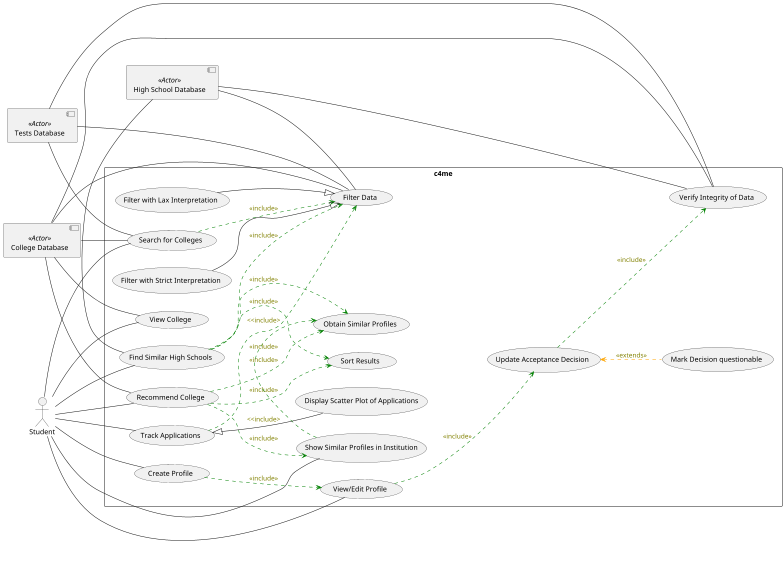 @startuml
scale 0.5
left to right direction

' Actors
actor Student
' actor Admin
' Not sure about these external actors, I think they're going to be internal
component "Tests Database" <<Actor>> as tdb
component "High School Database" <<Actor>> as hsdb
component "College Database" <<Actor>> as cdb


skinparam ArrowFontColor Olive

rectangle c4me {
    ' Use cases for Student
    (Create Profile) as UC1
    (View/Edit Profile) as UC2
    (Update Acceptance Decision) as UC3
    (Verify Integrity of Data) as UC4
    (Filter Data) as UC5
    (Filter with Strict Interpretation) as UC6
    (Filter with Lax Interpretation) as UC7
    (Sort Results) as UC8
    (View College) as UC9
    (Search for Colleges) as UC10
    (Recommend College) as UC11
    (Show Similar Profiles in Institution) as UC12
    (Obtain Similar Profiles) as UC13
    (Find Similar High Schools) as UC14
    (Track Applications) as UC15
    (Display Scatter Plot of Applications) as UC16
    (Mark Decision questionable) as UC17

    ' Student Relationships
    Student -- UC1
    Student -- UC2
    Student -- UC9
    Student -- UC10
    Student -- UC11
    Student -- UC12
    Student -- UC14
    Student -- UC15

     'Generalizations 
    UC1 .[#green].> UC2 : <<include>>
    UC2 .[#green].> UC3 : <<include>>
    ' UC2 ..[#green]> UC4 : <<include>>
    UC3 <.[#Orange]. UC17 : <<extends>>
    UC10 .[#green].> UC5 : <<include>>
    UC3 .[#green].> UC4 : <<include>>
    ' UC10 ..[#green]> UC8 : <<include>>
    UC11 ..[#green]> UC12 : <<include>>
    UC11 .[#green]> UC13 : <<include>>
    UC11 ..[#green]> UC8 : <<include>>
    UC12    .[#green]> UC13 : <<include>>
    UC14 ..[#green]> UC13 : <<include>>
    UC14 ..[#green]> UC5 : <<include>>
    UC14 ..[#green]> UC8 : <<include>>
    UC15 <|-- UC16 : <<include>
    UC15 ..[#green]> UC5 : <<include>

    
    UC6 --|> UC5 
    UC7 --|> UC5
    
    cdb  -- UC4
    tdb  -- UC4
    hsdb -- UC4
    cdb  -- UC5
    tdb  -- UC5
    tdb -- UC10
    hsdb -- UC5

    cdb -- UC9
    cdb -- UC11
    cdb -- UC10

    hsdb - UC14




    ' Use cases for Admin
    ' (Scrape college rankings) as UCA1
    ' (Import College Scorecard data file) as UCA2
    ' (Scrape CollegeData.com) as UCA3
    ' (Delete all student profiles) as UCA4
    ' (Import student profile dataset) as UCA5
    ' (Review questionable acceptance decisions) as UCA6
    

    ' Use cases for database
    ' UCD2 --|> UCD1
    ' UCD3 --|> UCD1


    ' ' Misc Use Cases
    ' (Authenticate) as Auth
    ' UC2 .> Auth : <<include>>
    ' UC3 .> Auth : <<include>>
    ' UC4 .> Auth : <<include>>
    ' UC5 .> Auth : <<include>>
    ' UC6 .> Auth : <<include>>
    ' UC7 .> Auth : <<include>>
    ' UC8 .> Auth : <<include>>
    ' UC9 .> Auth : <<include>>




    'Admin Relationships
    ' Admin -- UCA1
    ' Admin -- UCA2
    ' Admin -- UCA3
    ' Admin -- UCA4
    ' Admin -- UCA5
    ' Admin -- UCA6

    'Database Relationships 
    ' db -- UC1
    ' db -- UC2
    ' db -- UCD1
    ' db -- UCD2
    ' db -- UCD3
}

@enduml